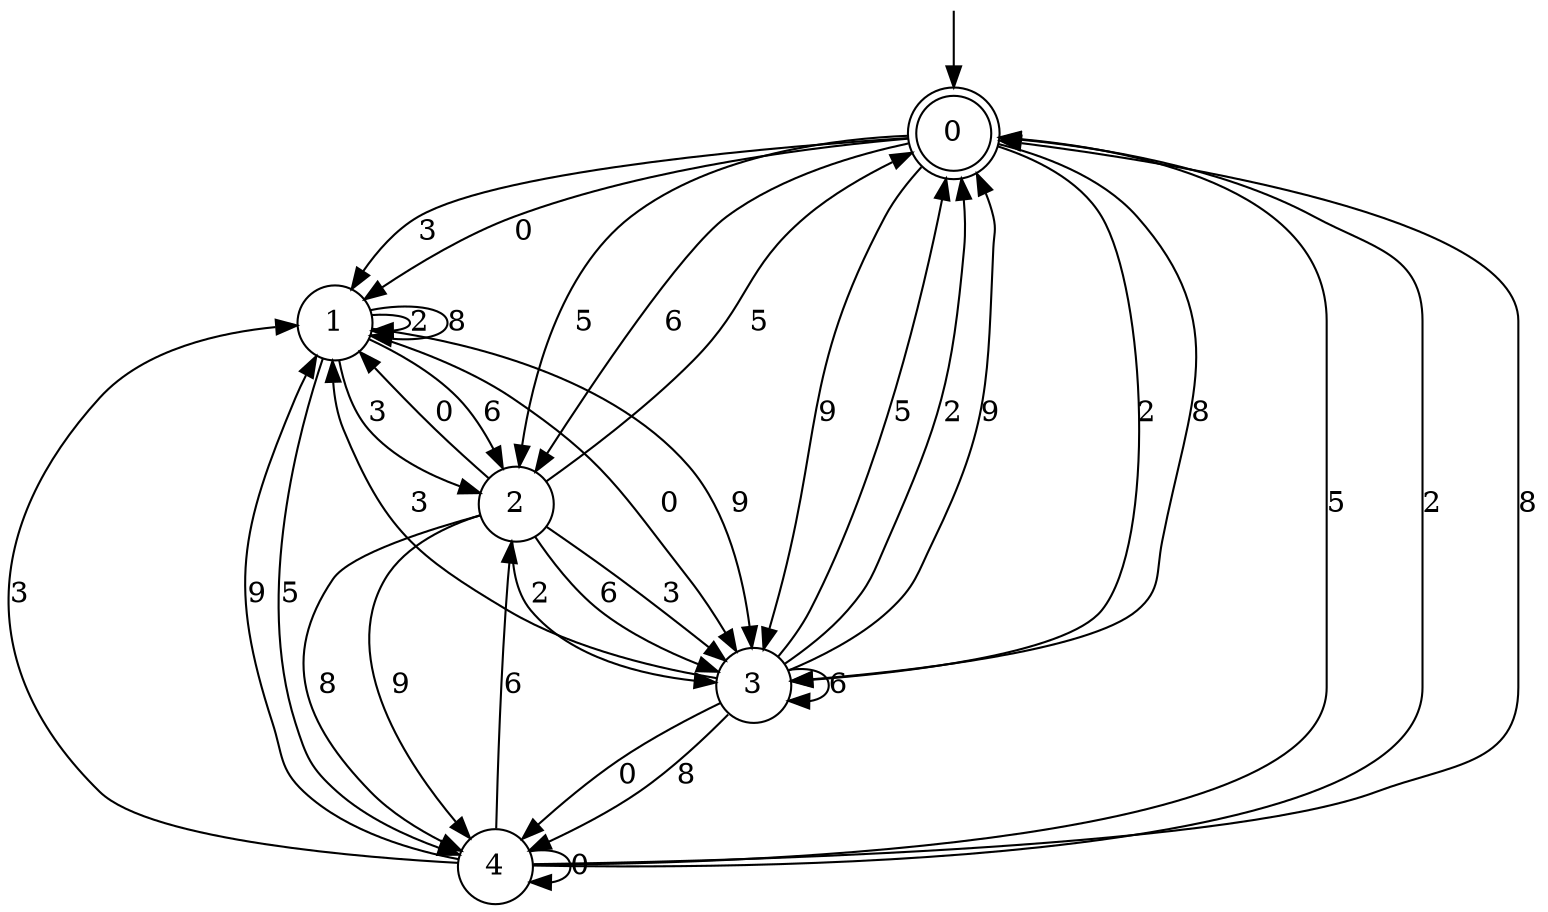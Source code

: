 digraph g {

	s0 [shape="doublecircle" label="0"];
	s1 [shape="circle" label="1"];
	s2 [shape="circle" label="2"];
	s3 [shape="circle" label="3"];
	s4 [shape="circle" label="4"];
	s0 -> s1 [label="0"];
	s0 -> s2 [label="5"];
	s0 -> s3 [label="2"];
	s0 -> s3 [label="8"];
	s0 -> s2 [label="6"];
	s0 -> s1 [label="3"];
	s0 -> s3 [label="9"];
	s1 -> s3 [label="0"];
	s1 -> s4 [label="5"];
	s1 -> s1 [label="2"];
	s1 -> s1 [label="8"];
	s1 -> s2 [label="6"];
	s1 -> s2 [label="3"];
	s1 -> s3 [label="9"];
	s2 -> s1 [label="0"];
	s2 -> s0 [label="5"];
	s2 -> s3 [label="2"];
	s2 -> s4 [label="8"];
	s2 -> s3 [label="6"];
	s2 -> s3 [label="3"];
	s2 -> s4 [label="9"];
	s3 -> s4 [label="0"];
	s3 -> s0 [label="5"];
	s3 -> s0 [label="2"];
	s3 -> s4 [label="8"];
	s3 -> s3 [label="6"];
	s3 -> s1 [label="3"];
	s3 -> s0 [label="9"];
	s4 -> s4 [label="0"];
	s4 -> s0 [label="5"];
	s4 -> s0 [label="2"];
	s4 -> s0 [label="8"];
	s4 -> s2 [label="6"];
	s4 -> s1 [label="3"];
	s4 -> s1 [label="9"];

__start0 [label="" shape="none" width="0" height="0"];
__start0 -> s0;

}
